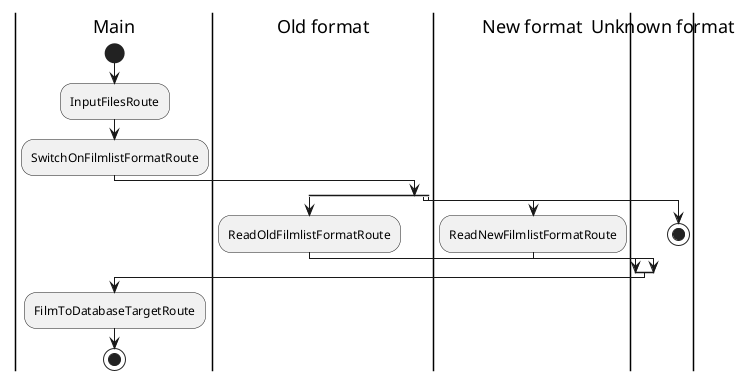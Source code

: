 @startuml
'https://plantuml.com/activity-diagram-beta
skinparam conditionStyle diamond
|Main|
start
:InputFilesRoute;
:SwitchOnFilmlistFormatRoute;
split
    |Old format|
    :ReadOldFilmlistFormatRoute;
split again
    |New format|
    :ReadNewFilmlistFormatRoute;
split again
    |Unknown format|
    stop
end split
|Main|
:FilmToDatabaseTargetRoute;
stop
@enduml
